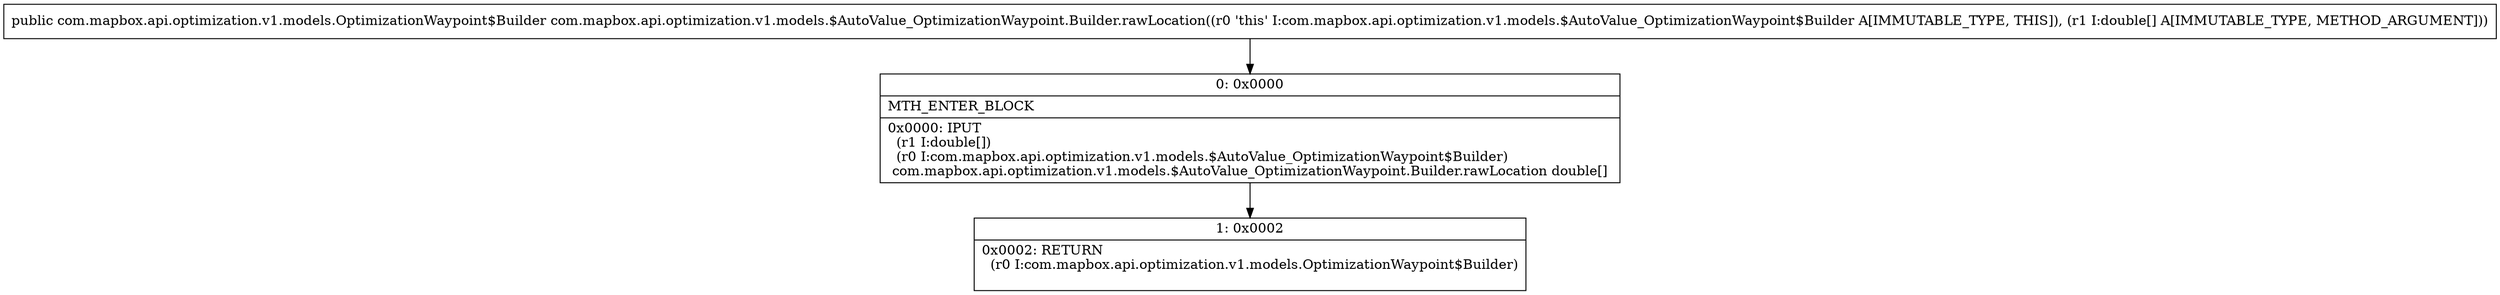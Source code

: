 digraph "CFG forcom.mapbox.api.optimization.v1.models.$AutoValue_OptimizationWaypoint.Builder.rawLocation([D)Lcom\/mapbox\/api\/optimization\/v1\/models\/OptimizationWaypoint$Builder;" {
Node_0 [shape=record,label="{0\:\ 0x0000|MTH_ENTER_BLOCK\l|0x0000: IPUT  \l  (r1 I:double[])\l  (r0 I:com.mapbox.api.optimization.v1.models.$AutoValue_OptimizationWaypoint$Builder)\l com.mapbox.api.optimization.v1.models.$AutoValue_OptimizationWaypoint.Builder.rawLocation double[] \l}"];
Node_1 [shape=record,label="{1\:\ 0x0002|0x0002: RETURN  \l  (r0 I:com.mapbox.api.optimization.v1.models.OptimizationWaypoint$Builder)\l \l}"];
MethodNode[shape=record,label="{public com.mapbox.api.optimization.v1.models.OptimizationWaypoint$Builder com.mapbox.api.optimization.v1.models.$AutoValue_OptimizationWaypoint.Builder.rawLocation((r0 'this' I:com.mapbox.api.optimization.v1.models.$AutoValue_OptimizationWaypoint$Builder A[IMMUTABLE_TYPE, THIS]), (r1 I:double[] A[IMMUTABLE_TYPE, METHOD_ARGUMENT])) }"];
MethodNode -> Node_0;
Node_0 -> Node_1;
}

